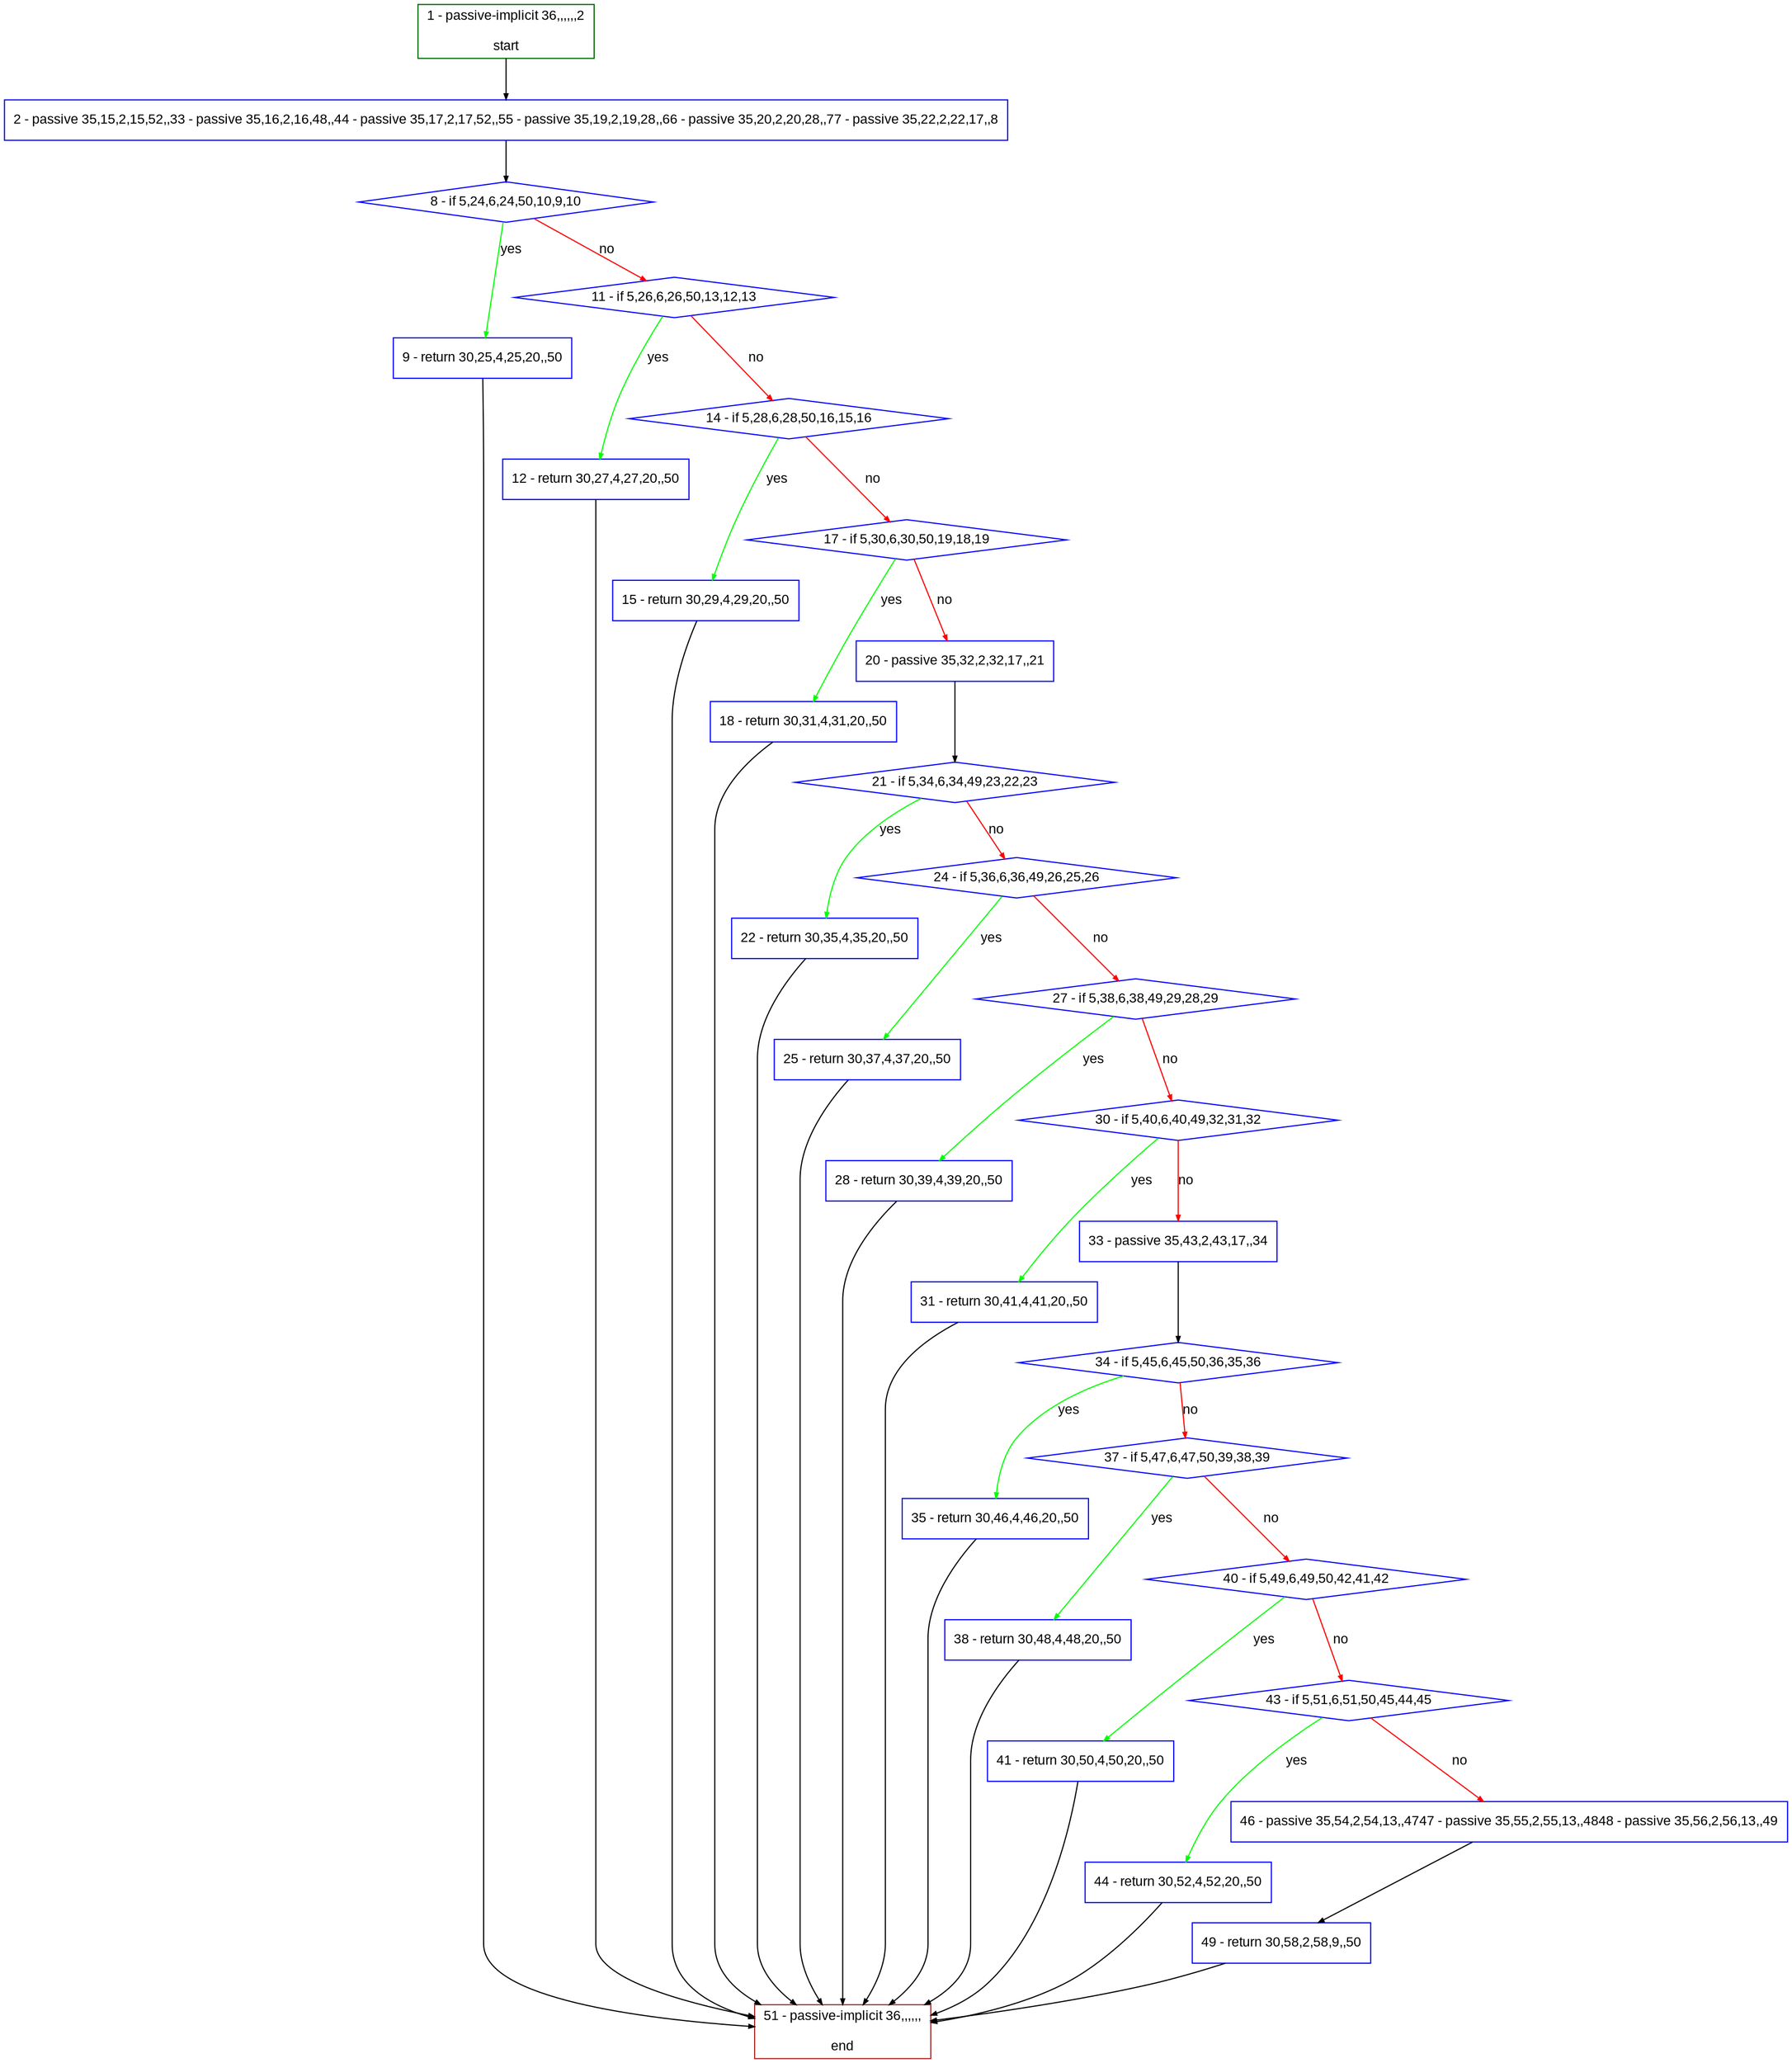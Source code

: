 digraph "" {
  graph [bgcolor="white", fillcolor="#FFFFCC", pack="true", packmode="clust", fontname="Arial", label="", fontsize="12", compound="true", style="rounded,filled"];
  node [node_initialized="no", fillcolor="white", fontname="Arial", label="", color="grey", fontsize="12", fixedsize="false", compound="true", shape="rectangle", style="filled"];
  edge [arrowtail="none", lhead="", fontcolor="black", fontname="Arial", label="", color="black", fontsize="12", arrowhead="normal", arrowsize="0.5", compound="true", ltail="", dir="forward"];
  __N1 [fillcolor="#ffffff", label="2 - passive 35,15,2,15,52,,33 - passive 35,16,2,16,48,,44 - passive 35,17,2,17,52,,55 - passive 35,19,2,19,28,,66 - passive 35,20,2,20,28,,77 - passive 35,22,2,22,17,,8", color="#0000ff", shape="box", style="filled"];
  __N2 [fillcolor="#ffffff", label="1 - passive-implicit 36,,,,,,2\n\nstart", color="#006400", shape="box", style="filled"];
  __N3 [fillcolor="#ffffff", label="8 - if 5,24,6,24,50,10,9,10", color="#0000ff", shape="diamond", style="filled"];
  __N4 [fillcolor="#ffffff", label="9 - return 30,25,4,25,20,,50", color="#0000ff", shape="box", style="filled"];
  __N5 [fillcolor="#ffffff", label="11 - if 5,26,6,26,50,13,12,13", color="#0000ff", shape="diamond", style="filled"];
  __N6 [fillcolor="#ffffff", label="51 - passive-implicit 36,,,,,,\n\nend", color="#a52a2a", shape="box", style="filled"];
  __N7 [fillcolor="#ffffff", label="12 - return 30,27,4,27,20,,50", color="#0000ff", shape="box", style="filled"];
  __N8 [fillcolor="#ffffff", label="14 - if 5,28,6,28,50,16,15,16", color="#0000ff", shape="diamond", style="filled"];
  __N9 [fillcolor="#ffffff", label="15 - return 30,29,4,29,20,,50", color="#0000ff", shape="box", style="filled"];
  __N10 [fillcolor="#ffffff", label="17 - if 5,30,6,30,50,19,18,19", color="#0000ff", shape="diamond", style="filled"];
  __N11 [fillcolor="#ffffff", label="18 - return 30,31,4,31,20,,50", color="#0000ff", shape="box", style="filled"];
  __N12 [fillcolor="#ffffff", label="20 - passive 35,32,2,32,17,,21", color="#0000ff", shape="box", style="filled"];
  __N13 [fillcolor="#ffffff", label="21 - if 5,34,6,34,49,23,22,23", color="#0000ff", shape="diamond", style="filled"];
  __N14 [fillcolor="#ffffff", label="22 - return 30,35,4,35,20,,50", color="#0000ff", shape="box", style="filled"];
  __N15 [fillcolor="#ffffff", label="24 - if 5,36,6,36,49,26,25,26", color="#0000ff", shape="diamond", style="filled"];
  __N16 [fillcolor="#ffffff", label="25 - return 30,37,4,37,20,,50", color="#0000ff", shape="box", style="filled"];
  __N17 [fillcolor="#ffffff", label="27 - if 5,38,6,38,49,29,28,29", color="#0000ff", shape="diamond", style="filled"];
  __N18 [fillcolor="#ffffff", label="28 - return 30,39,4,39,20,,50", color="#0000ff", shape="box", style="filled"];
  __N19 [fillcolor="#ffffff", label="30 - if 5,40,6,40,49,32,31,32", color="#0000ff", shape="diamond", style="filled"];
  __N20 [fillcolor="#ffffff", label="31 - return 30,41,4,41,20,,50", color="#0000ff", shape="box", style="filled"];
  __N21 [fillcolor="#ffffff", label="33 - passive 35,43,2,43,17,,34", color="#0000ff", shape="box", style="filled"];
  __N22 [fillcolor="#ffffff", label="34 - if 5,45,6,45,50,36,35,36", color="#0000ff", shape="diamond", style="filled"];
  __N23 [fillcolor="#ffffff", label="35 - return 30,46,4,46,20,,50", color="#0000ff", shape="box", style="filled"];
  __N24 [fillcolor="#ffffff", label="37 - if 5,47,6,47,50,39,38,39", color="#0000ff", shape="diamond", style="filled"];
  __N25 [fillcolor="#ffffff", label="38 - return 30,48,4,48,20,,50", color="#0000ff", shape="box", style="filled"];
  __N26 [fillcolor="#ffffff", label="40 - if 5,49,6,49,50,42,41,42", color="#0000ff", shape="diamond", style="filled"];
  __N27 [fillcolor="#ffffff", label="41 - return 30,50,4,50,20,,50", color="#0000ff", shape="box", style="filled"];
  __N28 [fillcolor="#ffffff", label="43 - if 5,51,6,51,50,45,44,45", color="#0000ff", shape="diamond", style="filled"];
  __N29 [fillcolor="#ffffff", label="44 - return 30,52,4,52,20,,50", color="#0000ff", shape="box", style="filled"];
  __N30 [fillcolor="#ffffff", label="46 - passive 35,54,2,54,13,,4747 - passive 35,55,2,55,13,,4848 - passive 35,56,2,56,13,,49", color="#0000ff", shape="box", style="filled"];
  __N31 [fillcolor="#ffffff", label="49 - return 30,58,2,58,9,,50", color="#0000ff", shape="box", style="filled"];
  __N2 -> __N1 [arrowtail="none", color="#000000", label="", arrowhead="normal", dir="forward"];
  __N1 -> __N3 [arrowtail="none", color="#000000", label="", arrowhead="normal", dir="forward"];
  __N3 -> __N4 [arrowtail="none", color="#00ff00", label="yes", arrowhead="normal", dir="forward"];
  __N3 -> __N5 [arrowtail="none", color="#ff0000", label="no", arrowhead="normal", dir="forward"];
  __N4 -> __N6 [arrowtail="none", color="#000000", label="", arrowhead="normal", dir="forward"];
  __N5 -> __N7 [arrowtail="none", color="#00ff00", label="yes", arrowhead="normal", dir="forward"];
  __N5 -> __N8 [arrowtail="none", color="#ff0000", label="no", arrowhead="normal", dir="forward"];
  __N7 -> __N6 [arrowtail="none", color="#000000", label="", arrowhead="normal", dir="forward"];
  __N8 -> __N9 [arrowtail="none", color="#00ff00", label="yes", arrowhead="normal", dir="forward"];
  __N8 -> __N10 [arrowtail="none", color="#ff0000", label="no", arrowhead="normal", dir="forward"];
  __N9 -> __N6 [arrowtail="none", color="#000000", label="", arrowhead="normal", dir="forward"];
  __N10 -> __N11 [arrowtail="none", color="#00ff00", label="yes", arrowhead="normal", dir="forward"];
  __N10 -> __N12 [arrowtail="none", color="#ff0000", label="no", arrowhead="normal", dir="forward"];
  __N11 -> __N6 [arrowtail="none", color="#000000", label="", arrowhead="normal", dir="forward"];
  __N12 -> __N13 [arrowtail="none", color="#000000", label="", arrowhead="normal", dir="forward"];
  __N13 -> __N14 [arrowtail="none", color="#00ff00", label="yes", arrowhead="normal", dir="forward"];
  __N13 -> __N15 [arrowtail="none", color="#ff0000", label="no", arrowhead="normal", dir="forward"];
  __N14 -> __N6 [arrowtail="none", color="#000000", label="", arrowhead="normal", dir="forward"];
  __N15 -> __N16 [arrowtail="none", color="#00ff00", label="yes", arrowhead="normal", dir="forward"];
  __N15 -> __N17 [arrowtail="none", color="#ff0000", label="no", arrowhead="normal", dir="forward"];
  __N16 -> __N6 [arrowtail="none", color="#000000", label="", arrowhead="normal", dir="forward"];
  __N17 -> __N18 [arrowtail="none", color="#00ff00", label="yes", arrowhead="normal", dir="forward"];
  __N17 -> __N19 [arrowtail="none", color="#ff0000", label="no", arrowhead="normal", dir="forward"];
  __N18 -> __N6 [arrowtail="none", color="#000000", label="", arrowhead="normal", dir="forward"];
  __N19 -> __N20 [arrowtail="none", color="#00ff00", label="yes", arrowhead="normal", dir="forward"];
  __N19 -> __N21 [arrowtail="none", color="#ff0000", label="no", arrowhead="normal", dir="forward"];
  __N20 -> __N6 [arrowtail="none", color="#000000", label="", arrowhead="normal", dir="forward"];
  __N21 -> __N22 [arrowtail="none", color="#000000", label="", arrowhead="normal", dir="forward"];
  __N22 -> __N23 [arrowtail="none", color="#00ff00", label="yes", arrowhead="normal", dir="forward"];
  __N22 -> __N24 [arrowtail="none", color="#ff0000", label="no", arrowhead="normal", dir="forward"];
  __N23 -> __N6 [arrowtail="none", color="#000000", label="", arrowhead="normal", dir="forward"];
  __N24 -> __N25 [arrowtail="none", color="#00ff00", label="yes", arrowhead="normal", dir="forward"];
  __N24 -> __N26 [arrowtail="none", color="#ff0000", label="no", arrowhead="normal", dir="forward"];
  __N25 -> __N6 [arrowtail="none", color="#000000", label="", arrowhead="normal", dir="forward"];
  __N26 -> __N27 [arrowtail="none", color="#00ff00", label="yes", arrowhead="normal", dir="forward"];
  __N26 -> __N28 [arrowtail="none", color="#ff0000", label="no", arrowhead="normal", dir="forward"];
  __N27 -> __N6 [arrowtail="none", color="#000000", label="", arrowhead="normal", dir="forward"];
  __N28 -> __N29 [arrowtail="none", color="#00ff00", label="yes", arrowhead="normal", dir="forward"];
  __N28 -> __N30 [arrowtail="none", color="#ff0000", label="no", arrowhead="normal", dir="forward"];
  __N29 -> __N6 [arrowtail="none", color="#000000", label="", arrowhead="normal", dir="forward"];
  __N30 -> __N31 [arrowtail="none", color="#000000", label="", arrowhead="normal", dir="forward"];
  __N31 -> __N6 [arrowtail="none", color="#000000", label="", arrowhead="normal", dir="forward"];
}

